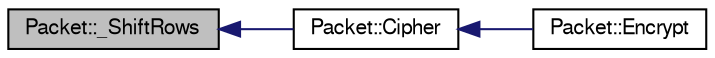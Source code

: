 digraph G
{
  edge [fontname="FreeSans",fontsize="10",labelfontname="FreeSans",labelfontsize="10"];
  node [fontname="FreeSans",fontsize="10",shape=record];
  rankdir=LR;
  Node1 [label="Packet::_ShiftRows",height=0.2,width=0.4,color="black", fillcolor="grey75", style="filled" fontcolor="black"];
  Node1 -> Node2 [dir=back,color="midnightblue",fontsize="10",style="solid"];
  Node2 [label="Packet::Cipher",height=0.2,width=0.4,color="black", fillcolor="white", style="filled",URL="$class_packet.html#a2f47f2fc4da64d7f1fcad43cb1581b2b"];
  Node2 -> Node3 [dir=back,color="midnightblue",fontsize="10",style="solid"];
  Node3 [label="Packet::Encrypt",height=0.2,width=0.4,color="black", fillcolor="white", style="filled",URL="$class_packet.html#ab03f189a29f95f1983cc51ca3fdd079e"];
}
